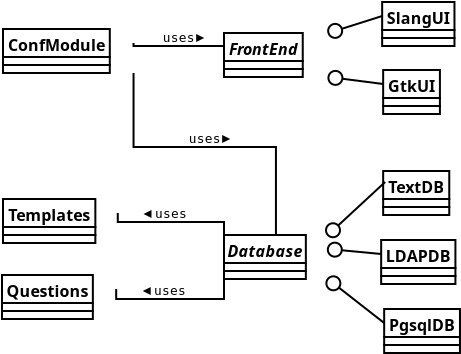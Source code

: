 <?xml version="1.0"?>
<diagram xmlns:dia="http://www.lysator.liu.se/~alla/dia/">
  <diagramdata>
    <attribute name="background">
      <color val="#ffffff"/>
    </attribute>
    <attribute name="paper">
      <composite type="paper">
        <attribute name="name">
          <string>#A4#</string>
        </attribute>
        <attribute name="tmargin">
          <real val="2.82"/>
        </attribute>
        <attribute name="bmargin">
          <real val="2.82"/>
        </attribute>
        <attribute name="lmargin">
          <real val="2.82"/>
        </attribute>
        <attribute name="rmargin">
          <real val="2.82"/>
        </attribute>
        <attribute name="is_portrait">
          <boolean val="true"/>
        </attribute>
        <attribute name="scaling">
          <real val="1"/>
        </attribute>
        <attribute name="fitto">
          <boolean val="false"/>
        </attribute>
      </composite>
    </attribute>
    <attribute name="grid">
      <composite type="grid">
        <attribute name="width_x">
          <real val="1"/>
        </attribute>
        <attribute name="width_y">
          <real val="1"/>
        </attribute>
        <attribute name="visible_x">
          <int val="1"/>
        </attribute>
        <attribute name="visible_y">
          <int val="1"/>
        </attribute>
      </composite>
    </attribute>
    <attribute name="guides">
      <composite type="guides">
        <attribute name="hguides"/>
        <attribute name="vguides"/>
      </composite>
    </attribute>
  </diagramdata>
  <layer name="Background" visible="true">
    <object type="UML - Class" version="0" id="O0">
      <attribute name="obj_pos">
        <point val="-5.95,2.4"/>
      </attribute>
      <attribute name="obj_bb">
        <rectangle val="-6,2.35;0.627,4.65"/>
      </attribute>
      <attribute name="elem_corner">
        <point val="-5.95,2.4"/>
      </attribute>
      <attribute name="elem_width">
        <real val="6.527"/>
      </attribute>
      <attribute name="elem_height">
        <real val="2.2"/>
      </attribute>
      <attribute name="name">
        <string>#ConfModule#</string>
      </attribute>
      <attribute name="stereotype">
        <string/>
      </attribute>
      <attribute name="abstract">
        <boolean val="false"/>
      </attribute>
      <attribute name="suppress_attributes">
        <boolean val="false"/>
      </attribute>
      <attribute name="suppress_operations">
        <boolean val="false"/>
      </attribute>
      <attribute name="visible_attributes">
        <boolean val="true"/>
      </attribute>
      <attribute name="visible_operations">
        <boolean val="true"/>
      </attribute>
      <attribute name="attributes"/>
      <attribute name="operations"/>
      <attribute name="template">
        <boolean val="false"/>
      </attribute>
      <attribute name="templates"/>
    </object>
    <object type="UML - Class" version="0" id="O1">
      <attribute name="obj_pos">
        <point val="5.1,2.6"/>
      </attribute>
      <attribute name="obj_bb">
        <rectangle val="5.05,2.55;10.374,4.85"/>
      </attribute>
      <attribute name="elem_corner">
        <point val="5.1,2.6"/>
      </attribute>
      <attribute name="elem_width">
        <real val="5.224"/>
      </attribute>
      <attribute name="elem_height">
        <real val="2.2"/>
      </attribute>
      <attribute name="name">
        <string>#FrontEnd#</string>
      </attribute>
      <attribute name="stereotype">
        <string/>
      </attribute>
      <attribute name="abstract">
        <boolean val="true"/>
      </attribute>
      <attribute name="suppress_attributes">
        <boolean val="false"/>
      </attribute>
      <attribute name="suppress_operations">
        <boolean val="false"/>
      </attribute>
      <attribute name="visible_attributes">
        <boolean val="true"/>
      </attribute>
      <attribute name="visible_operations">
        <boolean val="true"/>
      </attribute>
      <attribute name="attributes"/>
      <attribute name="operations"/>
      <attribute name="template">
        <boolean val="false"/>
      </attribute>
      <attribute name="templates"/>
    </object>
    <object type="UML - Class" version="0" id="O2">
      <attribute name="obj_pos">
        <point val="5.1,12.7"/>
      </attribute>
      <attribute name="obj_bb">
        <rectangle val="5.05,12.65;10.344,14.95"/>
      </attribute>
      <attribute name="elem_corner">
        <point val="5.1,12.7"/>
      </attribute>
      <attribute name="elem_width">
        <real val="5.194"/>
      </attribute>
      <attribute name="elem_height">
        <real val="2.2"/>
      </attribute>
      <attribute name="name">
        <string>#Database#</string>
      </attribute>
      <attribute name="stereotype">
        <string/>
      </attribute>
      <attribute name="abstract">
        <boolean val="true"/>
      </attribute>
      <attribute name="suppress_attributes">
        <boolean val="false"/>
      </attribute>
      <attribute name="suppress_operations">
        <boolean val="false"/>
      </attribute>
      <attribute name="visible_attributes">
        <boolean val="true"/>
      </attribute>
      <attribute name="visible_operations">
        <boolean val="true"/>
      </attribute>
      <attribute name="attributes"/>
      <attribute name="operations"/>
      <attribute name="template">
        <boolean val="false"/>
      </attribute>
      <attribute name="templates"/>
    </object>
    <object type="UML - Class" version="0" id="O3">
      <attribute name="obj_pos">
        <point val="-5.95,10.9"/>
      </attribute>
      <attribute name="obj_bb">
        <rectangle val="-6,10.85;-0.161,13.15"/>
      </attribute>
      <attribute name="elem_corner">
        <point val="-5.95,10.9"/>
      </attribute>
      <attribute name="elem_width">
        <real val="5.739"/>
      </attribute>
      <attribute name="elem_height">
        <real val="2.2"/>
      </attribute>
      <attribute name="name">
        <string>#Templates#</string>
      </attribute>
      <attribute name="stereotype">
        <string/>
      </attribute>
      <attribute name="abstract">
        <boolean val="false"/>
      </attribute>
      <attribute name="suppress_attributes">
        <boolean val="false"/>
      </attribute>
      <attribute name="suppress_operations">
        <boolean val="false"/>
      </attribute>
      <attribute name="visible_attributes">
        <boolean val="true"/>
      </attribute>
      <attribute name="visible_operations">
        <boolean val="true"/>
      </attribute>
      <attribute name="attributes"/>
      <attribute name="operations"/>
      <attribute name="template">
        <boolean val="false"/>
      </attribute>
      <attribute name="templates"/>
    </object>
    <object type="UML - Class" version="0" id="O4">
      <attribute name="obj_pos">
        <point val="-6,14.7"/>
      </attribute>
      <attribute name="obj_bb">
        <rectangle val="-6.05,14.65;-0.241,16.95"/>
      </attribute>
      <attribute name="elem_corner">
        <point val="-6,14.7"/>
      </attribute>
      <attribute name="elem_width">
        <real val="5.709"/>
      </attribute>
      <attribute name="elem_height">
        <real val="2.2"/>
      </attribute>
      <attribute name="name">
        <string>#Questions#</string>
      </attribute>
      <attribute name="stereotype">
        <string/>
      </attribute>
      <attribute name="abstract">
        <boolean val="false"/>
      </attribute>
      <attribute name="suppress_attributes">
        <boolean val="false"/>
      </attribute>
      <attribute name="suppress_operations">
        <boolean val="false"/>
      </attribute>
      <attribute name="visible_attributes">
        <boolean val="true"/>
      </attribute>
      <attribute name="visible_operations">
        <boolean val="true"/>
      </attribute>
      <attribute name="attributes"/>
      <attribute name="operations"/>
      <attribute name="template">
        <boolean val="false"/>
      </attribute>
      <attribute name="templates"/>
    </object>
    <object type="UML - Association" version="0" id="O5">
      <attribute name="obj_pos">
        <point val="5.1,13.4"/>
      </attribute>
      <attribute name="obj_bb">
        <rectangle val="-1.741,11.95;6.55,17.35"/>
      </attribute>
      <attribute name="orth_points">
        <point val="5.1,13.4"/>
        <point val="5.1,15.9"/>
        <point val="-0.291,15.9"/>
        <point val="-0.291,15.4"/>
      </attribute>
      <attribute name="orth_orient">
        <enum val="1"/>
        <enum val="0"/>
        <enum val="1"/>
      </attribute>
      <attribute name="name">
        <string>#uses#</string>
      </attribute>
      <attribute name="direction">
        <enum val="2"/>
      </attribute>
      <attribute name="ends">
        <composite>
          <attribute name="role">
            <string/>
          </attribute>
          <attribute name="multiplicity">
            <string/>
          </attribute>
          <attribute name="arrow">
            <boolean val="false"/>
          </attribute>
          <attribute name="aggregate">
            <enum val="0"/>
          </attribute>
        </composite>
        <composite>
          <attribute name="role">
            <string/>
          </attribute>
          <attribute name="multiplicity">
            <string/>
          </attribute>
          <attribute name="arrow">
            <boolean val="false"/>
          </attribute>
          <attribute name="aggregate">
            <enum val="0"/>
          </attribute>
        </composite>
      </attribute>
      <connections>
        <connection handle="0" to="O2" connection="3"/>
        <connection handle="1" to="O4" connection="4"/>
      </connections>
    </object>
    <object type="UML - Association" version="0" id="O6">
      <attribute name="obj_pos">
        <point val="5.1,13.4"/>
      </attribute>
      <attribute name="obj_bb">
        <rectangle val="-1.661,10.15;6.55,15"/>
      </attribute>
      <attribute name="orth_points">
        <point val="5.1,13.4"/>
        <point val="5.1,12.05"/>
        <point val="-0.211,12.05"/>
        <point val="-0.211,11.6"/>
      </attribute>
      <attribute name="orth_orient">
        <enum val="1"/>
        <enum val="0"/>
        <enum val="1"/>
      </attribute>
      <attribute name="name">
        <string>#uses#</string>
      </attribute>
      <attribute name="direction">
        <enum val="2"/>
      </attribute>
      <attribute name="ends">
        <composite>
          <attribute name="role">
            <string/>
          </attribute>
          <attribute name="multiplicity">
            <string/>
          </attribute>
          <attribute name="arrow">
            <boolean val="false"/>
          </attribute>
          <attribute name="aggregate">
            <enum val="0"/>
          </attribute>
        </composite>
        <composite>
          <attribute name="role">
            <string/>
          </attribute>
          <attribute name="multiplicity">
            <string/>
          </attribute>
          <attribute name="arrow">
            <boolean val="false"/>
          </attribute>
          <attribute name="aggregate">
            <enum val="0"/>
          </attribute>
        </composite>
      </attribute>
      <connections>
        <connection handle="0" to="O2" connection="3"/>
        <connection handle="1" to="O3" connection="4"/>
      </connections>
    </object>
    <object type="UML - Class" version="0" id="O7">
      <attribute name="obj_pos">
        <point val="13.058,9.5"/>
      </attribute>
      <attribute name="obj_bb">
        <rectangle val="13.008,9.45;17.423,11.75"/>
      </attribute>
      <attribute name="elem_corner">
        <point val="13.058,9.5"/>
      </attribute>
      <attribute name="elem_width">
        <real val="4.315"/>
      </attribute>
      <attribute name="elem_height">
        <real val="2.2"/>
      </attribute>
      <attribute name="name">
        <string>#TextDB#</string>
      </attribute>
      <attribute name="stereotype">
        <string/>
      </attribute>
      <attribute name="abstract">
        <boolean val="false"/>
      </attribute>
      <attribute name="suppress_attributes">
        <boolean val="false"/>
      </attribute>
      <attribute name="suppress_operations">
        <boolean val="false"/>
      </attribute>
      <attribute name="visible_attributes">
        <boolean val="true"/>
      </attribute>
      <attribute name="visible_operations">
        <boolean val="true"/>
      </attribute>
      <attribute name="attributes"/>
      <attribute name="operations"/>
      <attribute name="template">
        <boolean val="false"/>
      </attribute>
      <attribute name="templates"/>
    </object>
    <object type="UML - Class" version="0" id="O8">
      <attribute name="obj_pos">
        <point val="12.958,12.95"/>
      </attribute>
      <attribute name="obj_bb">
        <rectangle val="12.908,12.9;17.959,15.2"/>
      </attribute>
      <attribute name="elem_corner">
        <point val="12.958,12.95"/>
      </attribute>
      <attribute name="elem_width">
        <real val="4.951"/>
      </attribute>
      <attribute name="elem_height">
        <real val="2.2"/>
      </attribute>
      <attribute name="name">
        <string>#LDAPDB#</string>
      </attribute>
      <attribute name="stereotype">
        <string/>
      </attribute>
      <attribute name="abstract">
        <boolean val="false"/>
      </attribute>
      <attribute name="suppress_attributes">
        <boolean val="false"/>
      </attribute>
      <attribute name="suppress_operations">
        <boolean val="false"/>
      </attribute>
      <attribute name="visible_attributes">
        <boolean val="true"/>
      </attribute>
      <attribute name="visible_operations">
        <boolean val="true"/>
      </attribute>
      <attribute name="attributes"/>
      <attribute name="operations"/>
      <attribute name="template">
        <boolean val="false"/>
      </attribute>
      <attribute name="templates"/>
    </object>
    <object type="UML - Class" version="0" id="O9">
      <attribute name="obj_pos">
        <point val="13.108,16.4"/>
      </attribute>
      <attribute name="obj_bb">
        <rectangle val="13.058,16.35;18.139,18.65"/>
      </attribute>
      <attribute name="elem_corner">
        <point val="13.108,16.4"/>
      </attribute>
      <attribute name="elem_width">
        <real val="4.981"/>
      </attribute>
      <attribute name="elem_height">
        <real val="2.2"/>
      </attribute>
      <attribute name="name">
        <string>#PgsqlDB#</string>
      </attribute>
      <attribute name="stereotype">
        <string/>
      </attribute>
      <attribute name="abstract">
        <boolean val="false"/>
      </attribute>
      <attribute name="suppress_attributes">
        <boolean val="false"/>
      </attribute>
      <attribute name="suppress_operations">
        <boolean val="false"/>
      </attribute>
      <attribute name="visible_attributes">
        <boolean val="true"/>
      </attribute>
      <attribute name="visible_operations">
        <boolean val="true"/>
      </attribute>
      <attribute name="attributes"/>
      <attribute name="operations"/>
      <attribute name="template">
        <boolean val="false"/>
      </attribute>
      <attribute name="templates"/>
    </object>
    <object type="UML - Implements" version="0" id="O10">
      <attribute name="obj_pos">
        <point val="13.108,17.1"/>
      </attribute>
      <attribute name="obj_bb">
        <rectangle val="9.944,14.255;13.158,17.15"/>
      </attribute>
      <attribute name="conn_endpoints">
        <point val="13.108,17.1"/>
        <point val="10.293,14.9"/>
      </attribute>
      <attribute name="diameter">
        <real val="0.7"/>
      </attribute>
      <attribute name="text">
        <string>##</string>
      </attribute>
      <attribute name="text_pos">
        <point val="9.993,14.9"/>
      </attribute>
      <connections>
        <connection handle="0" to="O9" connection="3"/>
        <connection handle="1" to="O2" connection="7"/>
      </connections>
    </object>
    <object type="UML - Implements" version="0" id="O11">
      <attribute name="obj_pos">
        <point val="12.958,13.65"/>
      </attribute>
      <attribute name="obj_bb">
        <rectangle val="9.944,12.755;13.008,13.833"/>
      </attribute>
      <attribute name="conn_endpoints">
        <point val="12.958,13.65"/>
        <point val="10.293,13.4"/>
      </attribute>
      <attribute name="diameter">
        <real val="0.7"/>
      </attribute>
      <attribute name="text">
        <string>##</string>
      </attribute>
      <attribute name="text_pos">
        <point val="9.993,13.4"/>
      </attribute>
      <connections>
        <connection handle="0" to="O8" connection="3"/>
        <connection handle="1" to="O2" connection="4"/>
      </connections>
    </object>
    <object type="UML - Implements" version="0" id="O12">
      <attribute name="obj_pos">
        <point val="13.158,10.05"/>
      </attribute>
      <attribute name="obj_bb">
        <rectangle val="9.944,10;13.208,12.955"/>
      </attribute>
      <attribute name="conn_endpoints">
        <point val="13.158,10.05"/>
        <point val="10.293,12.7"/>
      </attribute>
      <attribute name="diameter">
        <real val="0.7"/>
      </attribute>
      <attribute name="text">
        <string>##</string>
      </attribute>
      <attribute name="text_pos">
        <point val="9.993,12.7"/>
      </attribute>
      <connections>
        <connection handle="1" to="O2" connection="2"/>
      </connections>
    </object>
    <object type="UML - Class" version="0" id="O13">
      <attribute name="obj_pos">
        <point val="13.008,1.05"/>
      </attribute>
      <attribute name="obj_bb">
        <rectangle val="12.958,1;17.554,3.3"/>
      </attribute>
      <attribute name="elem_corner">
        <point val="13.008,1.05"/>
      </attribute>
      <attribute name="elem_width">
        <real val="4.497"/>
      </attribute>
      <attribute name="elem_height">
        <real val="2.2"/>
      </attribute>
      <attribute name="name">
        <string>#SlangUI#</string>
      </attribute>
      <attribute name="stereotype">
        <string/>
      </attribute>
      <attribute name="abstract">
        <boolean val="false"/>
      </attribute>
      <attribute name="suppress_attributes">
        <boolean val="false"/>
      </attribute>
      <attribute name="suppress_operations">
        <boolean val="false"/>
      </attribute>
      <attribute name="visible_attributes">
        <boolean val="true"/>
      </attribute>
      <attribute name="visible_operations">
        <boolean val="true"/>
      </attribute>
      <attribute name="attributes"/>
      <attribute name="operations"/>
      <attribute name="template">
        <boolean val="false"/>
      </attribute>
      <attribute name="templates"/>
    </object>
    <object type="UML - Class" version="0" id="O14">
      <attribute name="obj_pos">
        <point val="13.058,4.45"/>
      </attribute>
      <attribute name="obj_bb">
        <rectangle val="13.008,4.4;16.574,6.7"/>
      </attribute>
      <attribute name="elem_corner">
        <point val="13.058,4.45"/>
      </attribute>
      <attribute name="elem_width">
        <real val="3.466"/>
      </attribute>
      <attribute name="elem_height">
        <real val="2.2"/>
      </attribute>
      <attribute name="name">
        <string>#GtkUI#</string>
      </attribute>
      <attribute name="stereotype">
        <string/>
      </attribute>
      <attribute name="abstract">
        <boolean val="false"/>
      </attribute>
      <attribute name="suppress_attributes">
        <boolean val="false"/>
      </attribute>
      <attribute name="suppress_operations">
        <boolean val="false"/>
      </attribute>
      <attribute name="visible_attributes">
        <boolean val="true"/>
      </attribute>
      <attribute name="visible_operations">
        <boolean val="true"/>
      </attribute>
      <attribute name="attributes"/>
      <attribute name="operations"/>
      <attribute name="template">
        <boolean val="false"/>
      </attribute>
      <attribute name="templates"/>
    </object>
    <object type="UML - Implements" version="0" id="O15">
      <attribute name="obj_pos">
        <point val="13.058,5.15"/>
      </attribute>
      <attribute name="obj_bb">
        <rectangle val="9.974,4.155;13.108,5.244"/>
      </attribute>
      <attribute name="conn_endpoints">
        <point val="13.058,5.15"/>
        <point val="10.324,4.8"/>
      </attribute>
      <attribute name="diameter">
        <real val="0.7"/>
      </attribute>
      <attribute name="text">
        <string>##</string>
      </attribute>
      <attribute name="text_pos">
        <point val="10.024,4.8"/>
      </attribute>
      <connections>
        <connection handle="0" to="O14" connection="3"/>
        <connection handle="1" to="O1" connection="7"/>
      </connections>
    </object>
    <object type="UML - Implements" version="0" id="O16">
      <attribute name="obj_pos">
        <point val="13.008,1.75"/>
      </attribute>
      <attribute name="obj_bb">
        <rectangle val="9.974,1.7;13.058,2.894"/>
      </attribute>
      <attribute name="conn_endpoints">
        <point val="13.008,1.75"/>
        <point val="10.324,2.6"/>
      </attribute>
      <attribute name="diameter">
        <real val="0.7"/>
      </attribute>
      <attribute name="text">
        <string>##</string>
      </attribute>
      <attribute name="text_pos">
        <point val="10.024,2.6"/>
      </attribute>
      <connections>
        <connection handle="0" to="O13" connection="3"/>
        <connection handle="1" to="O1" connection="2"/>
      </connections>
    </object>
    <object type="UML - Association" version="0" id="O17">
      <attribute name="obj_pos">
        <point val="0.577,3.1"/>
      </attribute>
      <attribute name="obj_bb">
        <rectangle val="-0.873,1.65;6.55,4.9"/>
      </attribute>
      <attribute name="orth_points">
        <point val="0.577,3.1"/>
        <point val="0.577,3.25"/>
        <point val="5.1,3.25"/>
        <point val="5.1,3.3"/>
      </attribute>
      <attribute name="orth_orient">
        <enum val="1"/>
        <enum val="0"/>
        <enum val="1"/>
      </attribute>
      <attribute name="name">
        <string>#uses#</string>
      </attribute>
      <attribute name="direction">
        <enum val="1"/>
      </attribute>
      <attribute name="ends">
        <composite>
          <attribute name="role">
            <string/>
          </attribute>
          <attribute name="multiplicity">
            <string/>
          </attribute>
          <attribute name="arrow">
            <boolean val="false"/>
          </attribute>
          <attribute name="aggregate">
            <enum val="0"/>
          </attribute>
        </composite>
        <composite>
          <attribute name="role">
            <string/>
          </attribute>
          <attribute name="multiplicity">
            <string/>
          </attribute>
          <attribute name="arrow">
            <boolean val="false"/>
          </attribute>
          <attribute name="aggregate">
            <enum val="0"/>
          </attribute>
        </composite>
      </attribute>
      <connections>
        <connection handle="0" to="O0" connection="4"/>
        <connection handle="1" to="O1" connection="3"/>
      </connections>
    </object>
    <object type="UML - Association" version="0" id="O18">
      <attribute name="obj_pos">
        <point val="0.577,4.6"/>
      </attribute>
      <attribute name="obj_bb">
        <rectangle val="-0.873,3.15;9.147,14.3"/>
      </attribute>
      <attribute name="orth_points">
        <point val="0.577,4.6"/>
        <point val="0.577,8.3"/>
        <point val="7.697,8.3"/>
        <point val="7.697,12.7"/>
      </attribute>
      <attribute name="orth_orient">
        <enum val="1"/>
        <enum val="0"/>
        <enum val="1"/>
      </attribute>
      <attribute name="name">
        <string>#uses#</string>
      </attribute>
      <attribute name="direction">
        <enum val="1"/>
      </attribute>
      <attribute name="ends">
        <composite>
          <attribute name="role">
            <string/>
          </attribute>
          <attribute name="multiplicity">
            <string/>
          </attribute>
          <attribute name="arrow">
            <boolean val="false"/>
          </attribute>
          <attribute name="aggregate">
            <enum val="0"/>
          </attribute>
        </composite>
        <composite>
          <attribute name="role">
            <string/>
          </attribute>
          <attribute name="multiplicity">
            <string/>
          </attribute>
          <attribute name="arrow">
            <boolean val="false"/>
          </attribute>
          <attribute name="aggregate">
            <enum val="0"/>
          </attribute>
        </composite>
      </attribute>
      <connections>
        <connection handle="0" to="O0" connection="7"/>
        <connection handle="1" to="O2" connection="1"/>
      </connections>
    </object>
  </layer>
</diagram>
